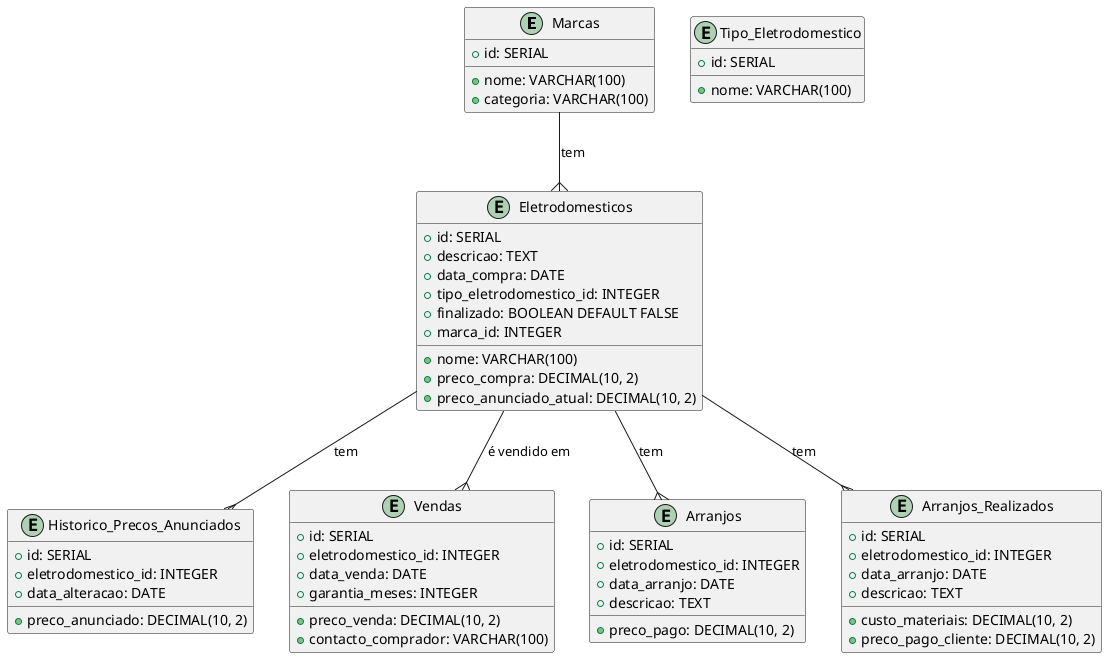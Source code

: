 @startuml

entity "Marcas" as M {
  +id: SERIAL
  +nome: VARCHAR(100)
  +categoria: VARCHAR(100)
}

entity "Tipo_Eletrodomestico" as T {
  +id: SERIAL
  +nome: VARCHAR(100)
}

entity "Eletrodomesticos" as E {
  +id: SERIAL
  +nome: VARCHAR(100)
  +descricao: TEXT
  +data_compra: DATE
  +preco_compra: DECIMAL(10, 2)
  +preco_anunciado_atual: DECIMAL(10, 2)
  +tipo_eletrodomestico_id: INTEGER  
  +finalizado: BOOLEAN DEFAULT FALSE
  +marca_id: INTEGER
}

entity "Historico_Precos_Anunciados" as H {
  +id: SERIAL
  +eletrodomestico_id: INTEGER
  +preco_anunciado: DECIMAL(10, 2)
  +data_alteracao: DATE
}

entity "Vendas" as V {
  +id: SERIAL
  +eletrodomestico_id: INTEGER
  +data_venda: DATE
  +preco_venda: DECIMAL(10, 2)
  +garantia_meses: INTEGER
  +contacto_comprador: VARCHAR(100)
}

entity "Arranjos" as A {
  +id: SERIAL
  +eletrodomestico_id: INTEGER
  +data_arranjo: DATE
  +descricao: TEXT
  +preco_pago: DECIMAL(10, 2)
}

entity "Arranjos_Realizados" as AR {
  +id: SERIAL
  +eletrodomestico_id: INTEGER
  +data_arranjo: DATE
  +descricao: TEXT
  +custo_materiais: DECIMAL(10, 2)
  +preco_pago_cliente: DECIMAL(10, 2)
}

M --{ E : "tem"
E --{ H : "tem" 
E --{ V : "é vendido em"
E --{ A : "tem" 
E --{ AR : "tem"

@enduml